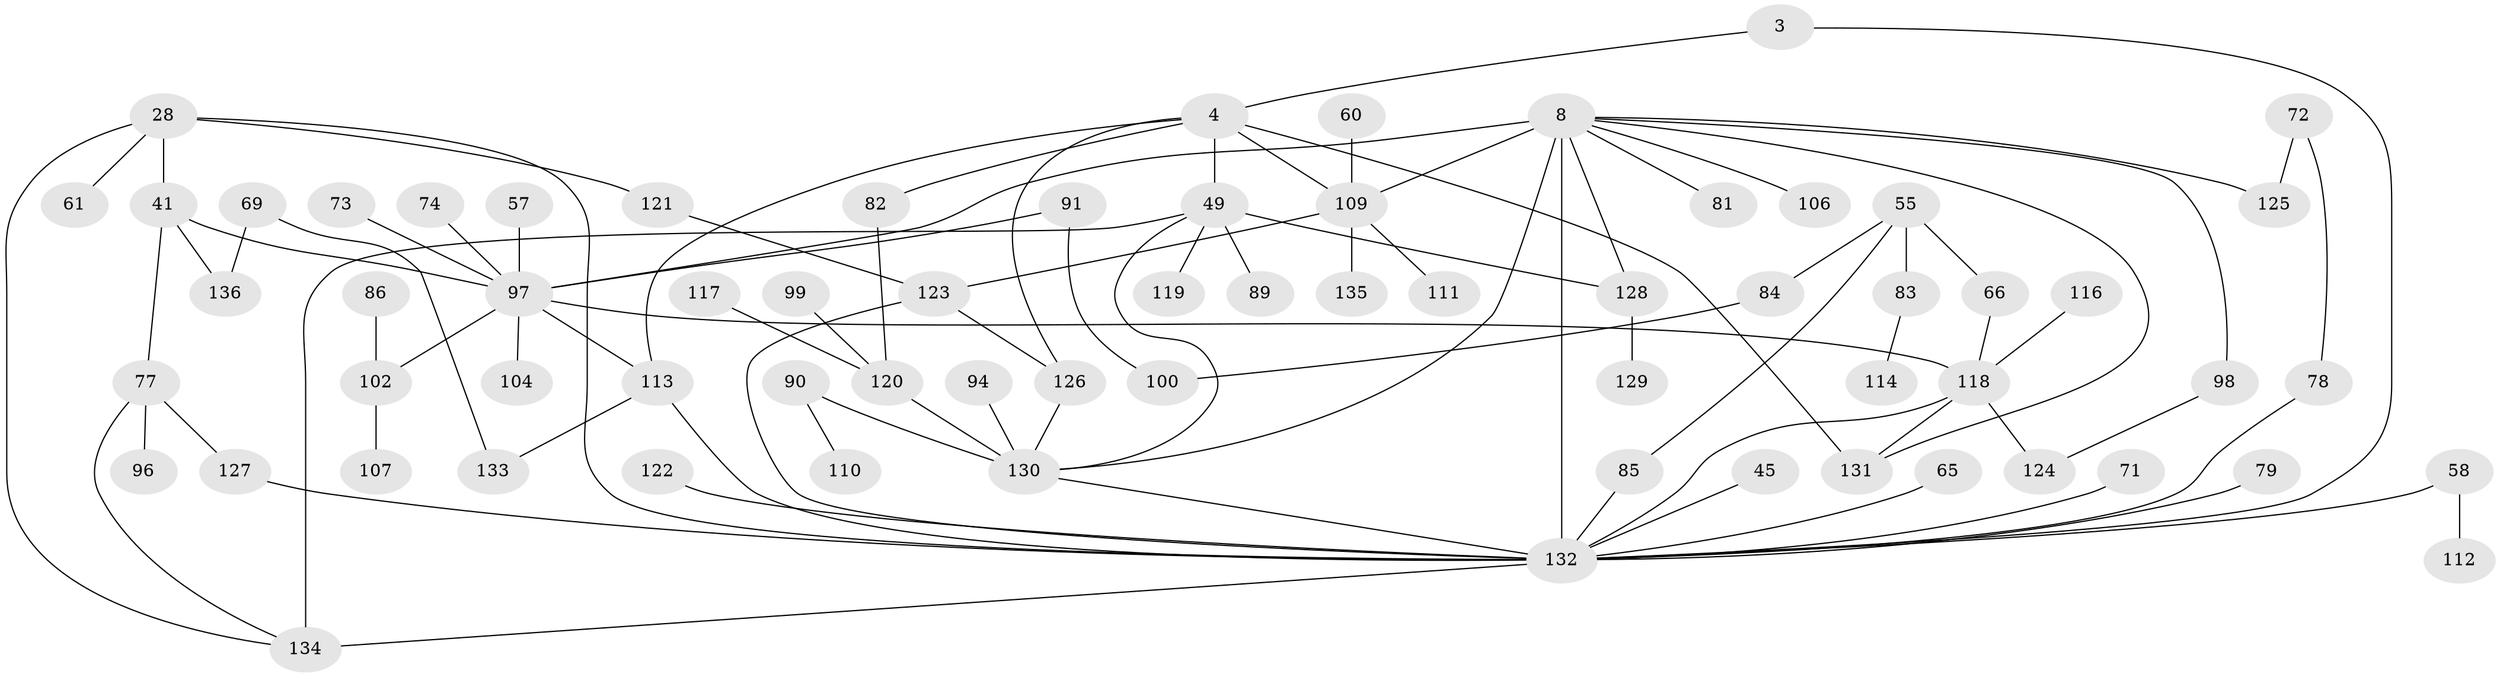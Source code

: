 // original degree distribution, {9: 0.007352941176470588, 8: 0.022058823529411766, 2: 0.3382352941176471, 5: 0.04411764705882353, 6: 0.029411764705882353, 3: 0.18382352941176472, 4: 0.09558823529411764, 1: 0.27941176470588236}
// Generated by graph-tools (version 1.1) at 2025/44/03/04/25 21:44:31]
// undirected, 68 vertices, 91 edges
graph export_dot {
graph [start="1"]
  node [color=gray90,style=filled];
  3;
  4;
  8 [super="+1"];
  28 [super="+24"];
  41 [super="+36"];
  45 [super="+25"];
  49 [super="+6"];
  55;
  57;
  58;
  60;
  61;
  65;
  66;
  69;
  71;
  72 [super="+27"];
  73;
  74;
  77;
  78 [super="+14"];
  79;
  81;
  82 [super="+40"];
  83;
  84;
  85 [super="+53"];
  86;
  89 [super="+23"];
  90;
  91;
  94;
  96;
  97 [super="+7+9+26"];
  98;
  99;
  100;
  102 [super="+39+67"];
  104 [super="+32"];
  106;
  107;
  109 [super="+54+92"];
  110;
  111;
  112;
  113 [super="+80+101+93+44"];
  114;
  116;
  117;
  118 [super="+33+17"];
  119;
  120 [super="+52"];
  121 [super="+105"];
  122 [super="+88"];
  123 [super="+37+87+95+115"];
  124;
  125;
  126 [super="+18"];
  127;
  128;
  129;
  130 [super="+68+75"];
  131 [super="+103"];
  132 [super="+5+13+2+12"];
  133;
  134 [super="+108"];
  135;
  136 [super="+42"];
  3 -- 4;
  3 -- 132;
  4 -- 49 [weight=2];
  4 -- 126;
  4 -- 82;
  4 -- 131;
  4 -- 109;
  4 -- 113;
  8 -- 98;
  8 -- 125;
  8 -- 97 [weight=3];
  8 -- 128;
  8 -- 131;
  8 -- 106;
  8 -- 81;
  8 -- 132 [weight=2];
  8 -- 130;
  8 -- 109;
  28 -- 61;
  28 -- 132;
  28 -- 41 [weight=2];
  28 -- 121;
  28 -- 134;
  41 -- 97;
  41 -- 77;
  41 -- 136;
  45 -- 132;
  49 -- 119;
  49 -- 128 [weight=2];
  49 -- 130;
  49 -- 89;
  49 -- 134;
  55 -- 66;
  55 -- 83;
  55 -- 84;
  55 -- 85;
  57 -- 97;
  58 -- 112;
  58 -- 132;
  60 -- 109;
  65 -- 132;
  66 -- 118;
  69 -- 133;
  69 -- 136;
  71 -- 132;
  72 -- 125;
  72 -- 78;
  73 -- 97;
  74 -- 97;
  77 -- 96;
  77 -- 127;
  77 -- 134;
  78 -- 132;
  79 -- 132;
  82 -- 120;
  83 -- 114;
  84 -- 100;
  85 -- 132 [weight=2];
  86 -- 102;
  90 -- 110;
  90 -- 130;
  91 -- 100;
  91 -- 97;
  94 -- 130;
  97 -- 118 [weight=2];
  97 -- 102 [weight=2];
  97 -- 113 [weight=2];
  97 -- 104;
  98 -- 124;
  99 -- 120;
  102 -- 107;
  109 -- 111;
  109 -- 135;
  109 -- 123;
  113 -- 133;
  113 -- 132;
  116 -- 118;
  117 -- 120;
  118 -- 132;
  118 -- 124;
  118 -- 131;
  120 -- 130 [weight=2];
  121 -- 123;
  122 -- 132 [weight=2];
  123 -- 126;
  123 -- 132;
  126 -- 130;
  127 -- 132;
  128 -- 129;
  130 -- 132;
  132 -- 134 [weight=2];
}
